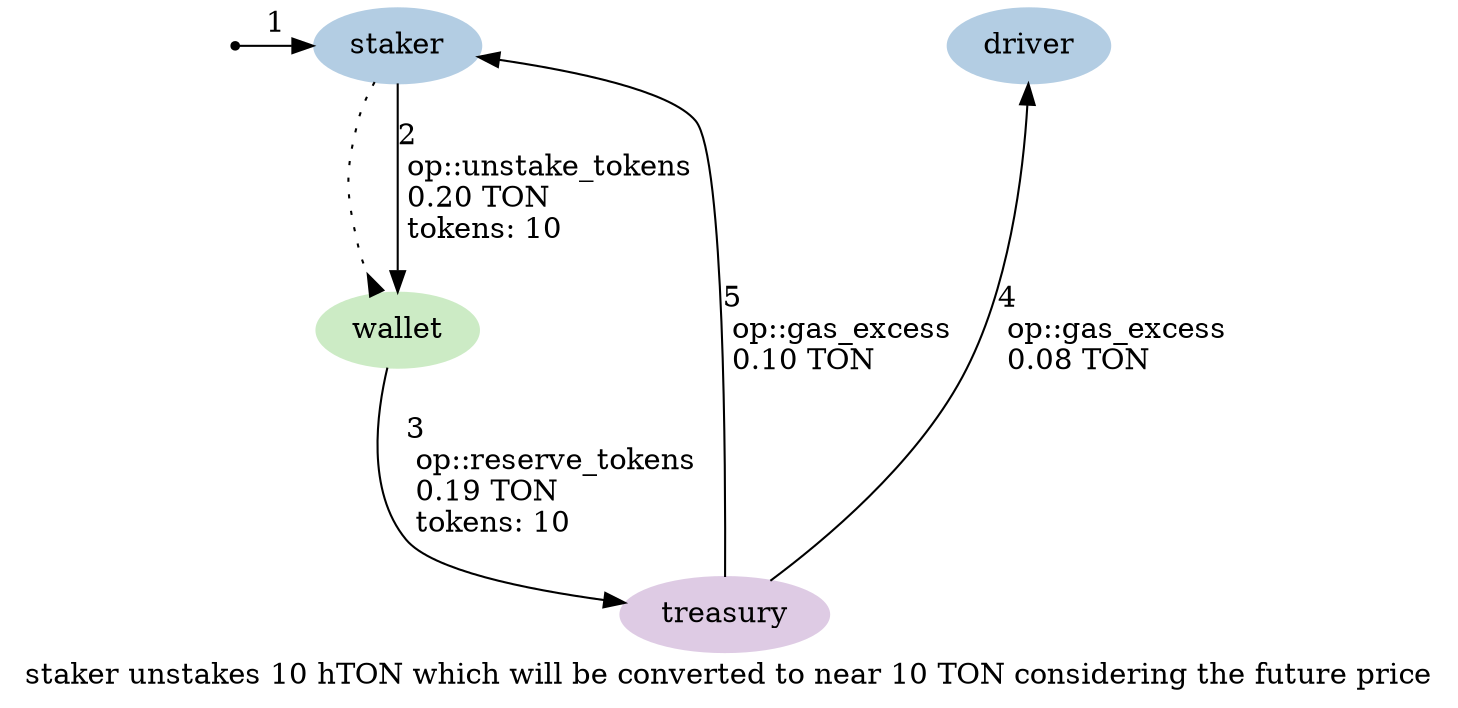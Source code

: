 digraph {
    label="staker unstakes 10 hTON which will be converted to near 10 TON considering the future price"
    node [ colorscheme=pastel19 style=filled ]

    /* Entities */
    external [ shape=point ]
    staker, driver [ color=2 ]
    treasury [ color=4 ]
    wallet [ color=3 ]

    /* Relationships */
    staker -> wallet [ arrowhead=inv style=dotted ]
    external -> staker [ label="1" ]
    staker -> wallet [ label="2\l op::unstake_tokens\l 0.20 TON\l tokens: 10\l" ]
    wallet -> treasury [ label="3\l op::reserve_tokens\l 0.19 TON\l tokens: 10\l" ]
    treasury -> driver [ label="4\l op::gas_excess\l 0.08 TON\l" ]
    treasury -> staker [ label="5\l op::gas_excess\l 0.10 TON\l" ]

    /* Ranks */
    { rank=min external staker driver }
    { rank=max treasury }
}
